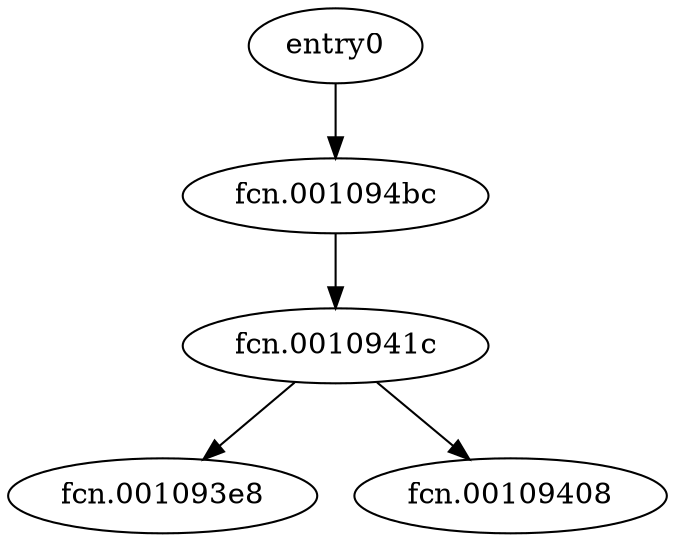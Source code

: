 digraph code {
  "0x001088b0" [label="entry0"];
  "0x001088b0" -> "0x001094bc";
  "0x001094bc" [label="fcn.001094bc"];
  "0x001094bc" [label="fcn.001094bc"];
  "0x001094bc" -> "0x0010941c";
  "0x0010941c" [label="fcn.0010941c"];
  "0x0010941c" [label="fcn.0010941c"];
  "0x0010941c" -> "0x001093e8";
  "0x001093e8" [label="fcn.001093e8"];
  "0x0010941c" -> "0x00109408";
  "0x00109408" [label="fcn.00109408"];
}